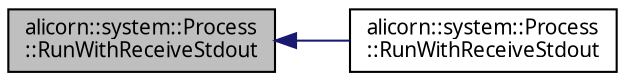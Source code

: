digraph "alicorn::system::Process::RunWithReceiveStdout"
{
 // INTERACTIVE_SVG=YES
  edge [fontname="Verdana",fontsize="10",labelfontname="Verdana",labelfontsize="10"];
  node [fontname="Verdana",fontsize="10",shape=record];
  rankdir="LR";
  Node1 [label="alicorn::system::Process\l::RunWithReceiveStdout",height=0.2,width=0.4,color="black", fillcolor="grey75", style="filled", fontcolor="black"];
  Node1 -> Node2 [dir="back",color="midnightblue",fontsize="10",style="solid",fontname="Verdana"];
  Node2 [label="alicorn::system::Process\l::RunWithReceiveStdout",height=0.2,width=0.4,color="black", fillcolor="white", style="filled",URL="$a00117.html#a2971a5187f0cb4ff11e9b060a04fb9a6",tooltip="Запуск программы с ожиданием ее завершения и получением ее консольного вывода. "];
}
